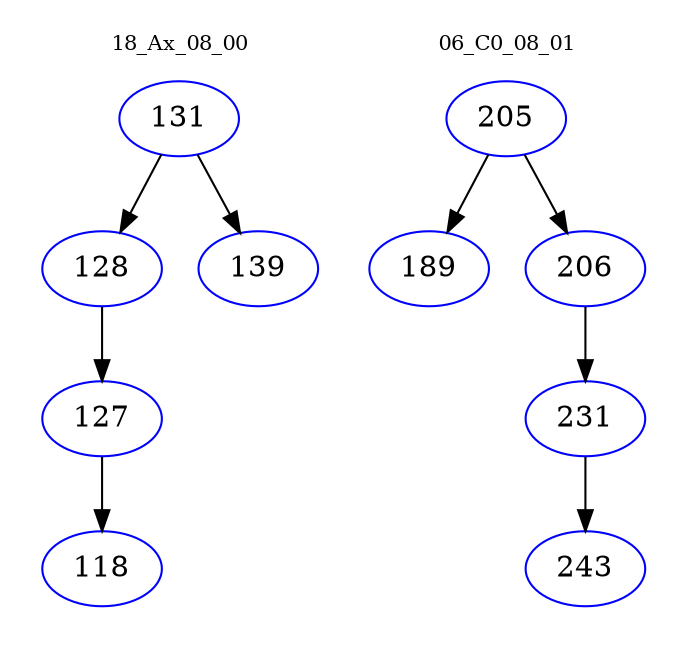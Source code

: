 digraph{
subgraph cluster_0 {
color = white
label = "18_Ax_08_00";
fontsize=10;
T0_131 [label="131", color="blue"]
T0_131 -> T0_128 [color="black"]
T0_128 [label="128", color="blue"]
T0_128 -> T0_127 [color="black"]
T0_127 [label="127", color="blue"]
T0_127 -> T0_118 [color="black"]
T0_118 [label="118", color="blue"]
T0_131 -> T0_139 [color="black"]
T0_139 [label="139", color="blue"]
}
subgraph cluster_1 {
color = white
label = "06_C0_08_01";
fontsize=10;
T1_205 [label="205", color="blue"]
T1_205 -> T1_189 [color="black"]
T1_189 [label="189", color="blue"]
T1_205 -> T1_206 [color="black"]
T1_206 [label="206", color="blue"]
T1_206 -> T1_231 [color="black"]
T1_231 [label="231", color="blue"]
T1_231 -> T1_243 [color="black"]
T1_243 [label="243", color="blue"]
}
}
